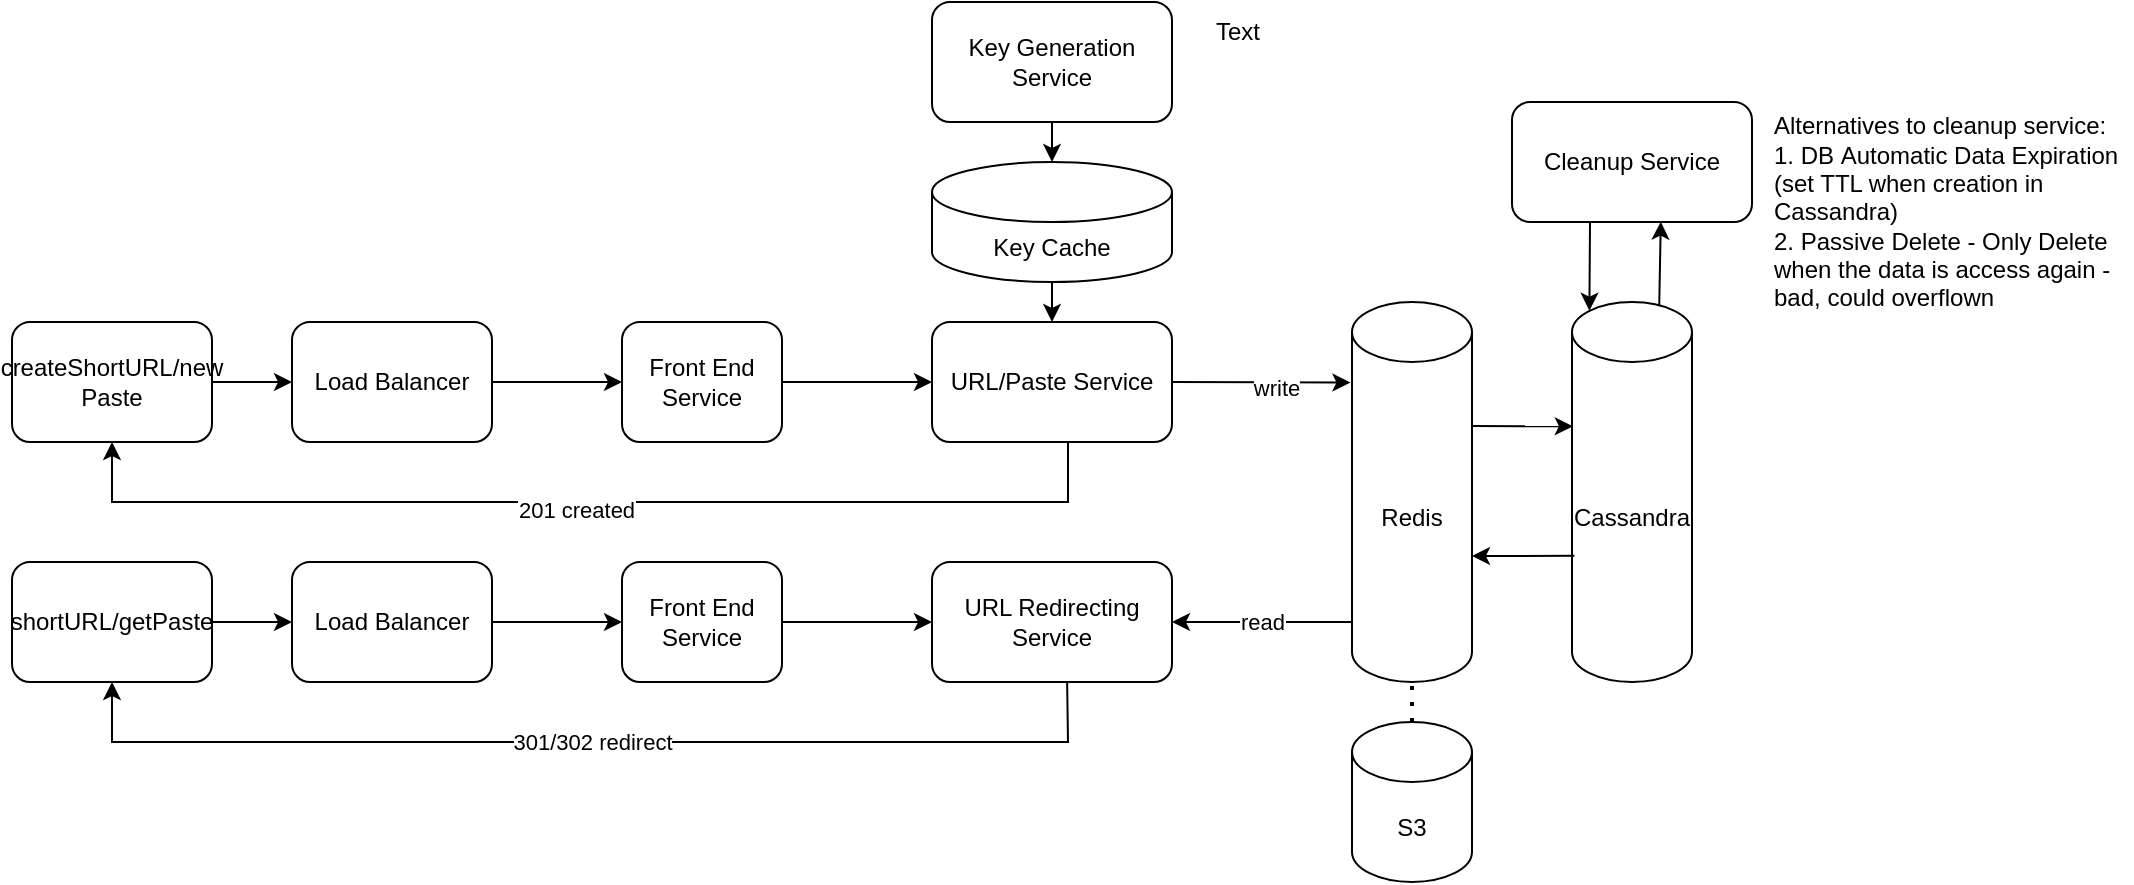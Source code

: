<mxfile version="21.6.2" type="github">
  <diagram name="Page-1" id="gNQH_gU16ZZKBDsQbHNw">
    <mxGraphModel dx="1562" dy="837" grid="1" gridSize="10" guides="1" tooltips="1" connect="1" arrows="1" fold="1" page="1" pageScale="1" pageWidth="850" pageHeight="1100" math="0" shadow="0">
      <root>
        <mxCell id="0" />
        <mxCell id="1" parent="0" />
        <mxCell id="5ViKv1JCg8p07AZtkxQX-1" value="createShortURL/new Paste" style="rounded=1;whiteSpace=wrap;html=1;" vertex="1" parent="1">
          <mxGeometry x="40" y="350" width="100" height="60" as="geometry" />
        </mxCell>
        <mxCell id="5ViKv1JCg8p07AZtkxQX-4" value="Cassandra" style="shape=cylinder3;whiteSpace=wrap;html=1;boundedLbl=1;backgroundOutline=1;size=15;" vertex="1" parent="1">
          <mxGeometry x="820" y="340" width="60" height="190" as="geometry" />
        </mxCell>
        <mxCell id="5ViKv1JCg8p07AZtkxQX-5" value="URL/Paste Service" style="rounded=1;whiteSpace=wrap;html=1;" vertex="1" parent="1">
          <mxGeometry x="500" y="350" width="120" height="60" as="geometry" />
        </mxCell>
        <mxCell id="5ViKv1JCg8p07AZtkxQX-7" value="" style="endArrow=classic;html=1;rounded=0;exitX=1;exitY=0.5;exitDx=0;exitDy=0;entryX=-0.013;entryY=0.212;entryDx=0;entryDy=0;entryPerimeter=0;" edge="1" parent="1" source="5ViKv1JCg8p07AZtkxQX-5" target="5ViKv1JCg8p07AZtkxQX-41">
          <mxGeometry width="50" height="50" relative="1" as="geometry">
            <mxPoint x="640" y="430" as="sourcePoint" />
            <mxPoint x="690" y="380" as="targetPoint" />
          </mxGeometry>
        </mxCell>
        <mxCell id="5ViKv1JCg8p07AZtkxQX-8" value="write" style="edgeLabel;html=1;align=center;verticalAlign=middle;resizable=0;points=[];" vertex="1" connectable="0" parent="5ViKv1JCg8p07AZtkxQX-7">
          <mxGeometry x="0.161" y="-3" relative="1" as="geometry">
            <mxPoint as="offset" />
          </mxGeometry>
        </mxCell>
        <mxCell id="5ViKv1JCg8p07AZtkxQX-9" value="shortURL/getPaste" style="rounded=1;whiteSpace=wrap;html=1;" vertex="1" parent="1">
          <mxGeometry x="40" y="470" width="100" height="60" as="geometry" />
        </mxCell>
        <mxCell id="5ViKv1JCg8p07AZtkxQX-11" value="URL Redirecting Service" style="rounded=1;whiteSpace=wrap;html=1;" vertex="1" parent="1">
          <mxGeometry x="500" y="470" width="120" height="60" as="geometry" />
        </mxCell>
        <mxCell id="5ViKv1JCg8p07AZtkxQX-14" value="read" style="endArrow=classic;html=1;rounded=0;entryX=1;entryY=0.5;entryDx=0;entryDy=0;" edge="1" parent="1" target="5ViKv1JCg8p07AZtkxQX-11">
          <mxGeometry width="50" height="50" relative="1" as="geometry">
            <mxPoint x="710" y="500" as="sourcePoint" />
            <mxPoint x="740" y="520" as="targetPoint" />
          </mxGeometry>
        </mxCell>
        <mxCell id="5ViKv1JCg8p07AZtkxQX-18" value="Key Generation Service" style="rounded=1;whiteSpace=wrap;html=1;" vertex="1" parent="1">
          <mxGeometry x="500" y="190" width="120" height="60" as="geometry" />
        </mxCell>
        <mxCell id="5ViKv1JCg8p07AZtkxQX-21" value="Load Balancer" style="rounded=1;whiteSpace=wrap;html=1;" vertex="1" parent="1">
          <mxGeometry x="180" y="350" width="100" height="60" as="geometry" />
        </mxCell>
        <mxCell id="5ViKv1JCg8p07AZtkxQX-22" value="" style="endArrow=classic;html=1;rounded=0;exitX=1;exitY=0.5;exitDx=0;exitDy=0;entryX=0;entryY=0.5;entryDx=0;entryDy=0;" edge="1" parent="1" source="5ViKv1JCg8p07AZtkxQX-21" target="5ViKv1JCg8p07AZtkxQX-28">
          <mxGeometry width="50" height="50" relative="1" as="geometry">
            <mxPoint x="320" y="440" as="sourcePoint" />
            <mxPoint x="340" y="380" as="targetPoint" />
          </mxGeometry>
        </mxCell>
        <mxCell id="5ViKv1JCg8p07AZtkxQX-27" value="" style="endArrow=classic;html=1;rounded=0;exitX=1;exitY=0.5;exitDx=0;exitDy=0;entryX=0;entryY=0.5;entryDx=0;entryDy=0;" edge="1" parent="1" source="5ViKv1JCg8p07AZtkxQX-1" target="5ViKv1JCg8p07AZtkxQX-21">
          <mxGeometry width="50" height="50" relative="1" as="geometry">
            <mxPoint x="190" y="280" as="sourcePoint" />
            <mxPoint x="240" y="230" as="targetPoint" />
          </mxGeometry>
        </mxCell>
        <mxCell id="5ViKv1JCg8p07AZtkxQX-28" value="Front End Service" style="rounded=1;whiteSpace=wrap;html=1;" vertex="1" parent="1">
          <mxGeometry x="345" y="350" width="80" height="60" as="geometry" />
        </mxCell>
        <mxCell id="5ViKv1JCg8p07AZtkxQX-29" value="Load Balancer" style="rounded=1;whiteSpace=wrap;html=1;" vertex="1" parent="1">
          <mxGeometry x="180" y="470" width="100" height="60" as="geometry" />
        </mxCell>
        <mxCell id="5ViKv1JCg8p07AZtkxQX-30" value="" style="endArrow=classic;html=1;rounded=0;exitX=1;exitY=0.5;exitDx=0;exitDy=0;entryX=0;entryY=0.5;entryDx=0;entryDy=0;" edge="1" parent="1" source="5ViKv1JCg8p07AZtkxQX-29" target="5ViKv1JCg8p07AZtkxQX-32">
          <mxGeometry width="50" height="50" relative="1" as="geometry">
            <mxPoint x="320" y="560" as="sourcePoint" />
            <mxPoint x="340" y="500" as="targetPoint" />
          </mxGeometry>
        </mxCell>
        <mxCell id="5ViKv1JCg8p07AZtkxQX-31" value="" style="endArrow=classic;html=1;rounded=0;exitX=1;exitY=0.5;exitDx=0;exitDy=0;entryX=0;entryY=0.5;entryDx=0;entryDy=0;" edge="1" parent="1" target="5ViKv1JCg8p07AZtkxQX-29">
          <mxGeometry width="50" height="50" relative="1" as="geometry">
            <mxPoint x="140" y="500" as="sourcePoint" />
            <mxPoint x="240" y="350" as="targetPoint" />
          </mxGeometry>
        </mxCell>
        <mxCell id="5ViKv1JCg8p07AZtkxQX-32" value="Front End Service" style="rounded=1;whiteSpace=wrap;html=1;" vertex="1" parent="1">
          <mxGeometry x="345" y="470" width="80" height="60" as="geometry" />
        </mxCell>
        <mxCell id="5ViKv1JCg8p07AZtkxQX-33" value="" style="endArrow=classic;html=1;rounded=0;exitX=1;exitY=0.5;exitDx=0;exitDy=0;entryX=0;entryY=0.5;entryDx=0;entryDy=0;" edge="1" parent="1" source="5ViKv1JCg8p07AZtkxQX-28" target="5ViKv1JCg8p07AZtkxQX-5">
          <mxGeometry width="50" height="50" relative="1" as="geometry">
            <mxPoint x="440" y="480" as="sourcePoint" />
            <mxPoint x="490" y="430" as="targetPoint" />
          </mxGeometry>
        </mxCell>
        <mxCell id="5ViKv1JCg8p07AZtkxQX-34" value="" style="endArrow=classic;html=1;rounded=0;exitX=1;exitY=0.5;exitDx=0;exitDy=0;entryX=0;entryY=0.5;entryDx=0;entryDy=0;" edge="1" parent="1" source="5ViKv1JCg8p07AZtkxQX-32" target="5ViKv1JCg8p07AZtkxQX-11">
          <mxGeometry width="50" height="50" relative="1" as="geometry">
            <mxPoint x="510" y="630" as="sourcePoint" />
            <mxPoint x="560" y="580" as="targetPoint" />
          </mxGeometry>
        </mxCell>
        <mxCell id="5ViKv1JCg8p07AZtkxQX-35" value="" style="endArrow=classic;html=1;rounded=0;exitX=0.563;exitY=0.997;exitDx=0;exitDy=0;exitPerimeter=0;entryX=0.5;entryY=1;entryDx=0;entryDy=0;" edge="1" parent="1" source="5ViKv1JCg8p07AZtkxQX-11" target="5ViKv1JCg8p07AZtkxQX-9">
          <mxGeometry width="50" height="50" relative="1" as="geometry">
            <mxPoint x="550" y="680" as="sourcePoint" />
            <mxPoint x="80" y="560" as="targetPoint" />
            <Array as="points">
              <mxPoint x="568" y="560" />
              <mxPoint x="90" y="560" />
            </Array>
          </mxGeometry>
        </mxCell>
        <mxCell id="5ViKv1JCg8p07AZtkxQX-38" value="301/302 redirect" style="edgeLabel;html=1;align=center;verticalAlign=middle;resizable=0;points=[];" vertex="1" connectable="0" parent="5ViKv1JCg8p07AZtkxQX-35">
          <mxGeometry x="-0.062" relative="1" as="geometry">
            <mxPoint x="-16" as="offset" />
          </mxGeometry>
        </mxCell>
        <mxCell id="5ViKv1JCg8p07AZtkxQX-36" value="" style="endArrow=classic;html=1;rounded=0;exitX=0.563;exitY=0.997;exitDx=0;exitDy=0;exitPerimeter=0;entryX=0.5;entryY=1;entryDx=0;entryDy=0;" edge="1" parent="1">
          <mxGeometry width="50" height="50" relative="1" as="geometry">
            <mxPoint x="568" y="410" as="sourcePoint" />
            <mxPoint x="90" y="410" as="targetPoint" />
            <Array as="points">
              <mxPoint x="568" y="440" />
              <mxPoint x="90" y="440" />
            </Array>
          </mxGeometry>
        </mxCell>
        <mxCell id="5ViKv1JCg8p07AZtkxQX-37" value="201 created" style="edgeLabel;html=1;align=center;verticalAlign=middle;resizable=0;points=[];" vertex="1" connectable="0" parent="5ViKv1JCg8p07AZtkxQX-36">
          <mxGeometry x="0.027" y="4" relative="1" as="geometry">
            <mxPoint as="offset" />
          </mxGeometry>
        </mxCell>
        <mxCell id="5ViKv1JCg8p07AZtkxQX-41" value="Redis" style="shape=cylinder3;whiteSpace=wrap;html=1;boundedLbl=1;backgroundOutline=1;size=15;" vertex="1" parent="1">
          <mxGeometry x="710" y="340" width="60" height="190" as="geometry" />
        </mxCell>
        <mxCell id="5ViKv1JCg8p07AZtkxQX-42" value="" style="endArrow=classic;html=1;rounded=0;entryX=0.007;entryY=0.327;entryDx=0;entryDy=0;entryPerimeter=0;" edge="1" parent="1" target="5ViKv1JCg8p07AZtkxQX-4">
          <mxGeometry width="50" height="50" relative="1" as="geometry">
            <mxPoint x="770" y="402" as="sourcePoint" />
            <mxPoint x="850" y="370" as="targetPoint" />
          </mxGeometry>
        </mxCell>
        <mxCell id="5ViKv1JCg8p07AZtkxQX-43" value="" style="endArrow=classic;html=1;rounded=0;exitX=0.02;exitY=0.668;exitDx=0;exitDy=0;exitPerimeter=0;" edge="1" parent="1" source="5ViKv1JCg8p07AZtkxQX-4">
          <mxGeometry width="50" height="50" relative="1" as="geometry">
            <mxPoint x="770" y="620" as="sourcePoint" />
            <mxPoint x="770" y="467" as="targetPoint" />
          </mxGeometry>
        </mxCell>
        <mxCell id="5ViKv1JCg8p07AZtkxQX-45" value="Key Cache" style="shape=cylinder3;whiteSpace=wrap;html=1;boundedLbl=1;backgroundOutline=1;size=15;" vertex="1" parent="1">
          <mxGeometry x="500" y="270" width="120" height="60" as="geometry" />
        </mxCell>
        <mxCell id="5ViKv1JCg8p07AZtkxQX-46" value="" style="endArrow=classic;html=1;rounded=0;exitX=0.5;exitY=1;exitDx=0;exitDy=0;entryX=0.5;entryY=0;entryDx=0;entryDy=0;entryPerimeter=0;" edge="1" parent="1" source="5ViKv1JCg8p07AZtkxQX-18" target="5ViKv1JCg8p07AZtkxQX-45">
          <mxGeometry width="50" height="50" relative="1" as="geometry">
            <mxPoint x="680" y="340" as="sourcePoint" />
            <mxPoint x="730" y="290" as="targetPoint" />
          </mxGeometry>
        </mxCell>
        <mxCell id="5ViKv1JCg8p07AZtkxQX-47" value="" style="endArrow=classic;html=1;rounded=0;exitX=0.5;exitY=1;exitDx=0;exitDy=0;exitPerimeter=0;entryX=0.5;entryY=0;entryDx=0;entryDy=0;" edge="1" parent="1" source="5ViKv1JCg8p07AZtkxQX-45" target="5ViKv1JCg8p07AZtkxQX-5">
          <mxGeometry width="50" height="50" relative="1" as="geometry">
            <mxPoint x="640" y="340" as="sourcePoint" />
            <mxPoint x="690" y="290" as="targetPoint" />
          </mxGeometry>
        </mxCell>
        <mxCell id="5ViKv1JCg8p07AZtkxQX-48" value="Cleanup Service" style="rounded=1;whiteSpace=wrap;html=1;" vertex="1" parent="1">
          <mxGeometry x="790" y="240" width="120" height="60" as="geometry" />
        </mxCell>
        <mxCell id="5ViKv1JCg8p07AZtkxQX-49" value="" style="endArrow=classic;html=1;rounded=0;entryX=0.145;entryY=0;entryDx=0;entryDy=4.35;entryPerimeter=0;" edge="1" parent="1" target="5ViKv1JCg8p07AZtkxQX-4">
          <mxGeometry width="50" height="50" relative="1" as="geometry">
            <mxPoint x="829" y="300" as="sourcePoint" />
            <mxPoint x="1010" y="360" as="targetPoint" />
          </mxGeometry>
        </mxCell>
        <mxCell id="5ViKv1JCg8p07AZtkxQX-50" value="" style="endArrow=classic;html=1;rounded=0;entryX=0.62;entryY=0.997;entryDx=0;entryDy=0;entryPerimeter=0;exitX=0.727;exitY=0.009;exitDx=0;exitDy=0;exitPerimeter=0;" edge="1" parent="1" source="5ViKv1JCg8p07AZtkxQX-4" target="5ViKv1JCg8p07AZtkxQX-48">
          <mxGeometry width="50" height="50" relative="1" as="geometry">
            <mxPoint x="910" y="380" as="sourcePoint" />
            <mxPoint x="960" y="330" as="targetPoint" />
          </mxGeometry>
        </mxCell>
        <mxCell id="5ViKv1JCg8p07AZtkxQX-51" value="&lt;div style=&quot;text-align: left;&quot;&gt;&lt;span style=&quot;background-color: initial;&quot;&gt;Alternatives to cleanup service:&lt;/span&gt;&lt;/div&gt;&lt;div style=&quot;text-align: left;&quot;&gt;&lt;span style=&quot;background-color: initial;&quot;&gt;1. DB&amp;nbsp;Automatic Data Expiration (set TTL when creation in Cassandra)&lt;/span&gt;&lt;/div&gt;&lt;div style=&quot;text-align: left;&quot;&gt;&lt;span style=&quot;background-color: initial;&quot;&gt;2. Passive Delete - Only Delete when the data is access again - bad, could overflown&lt;/span&gt;&lt;/div&gt;" style="text;html=1;strokeColor=none;fillColor=none;align=center;verticalAlign=middle;whiteSpace=wrap;rounded=0;" vertex="1" parent="1">
          <mxGeometry x="920" y="240" width="180" height="110" as="geometry" />
        </mxCell>
        <mxCell id="5ViKv1JCg8p07AZtkxQX-53" value="Text" style="text;html=1;strokeColor=none;fillColor=none;align=left;verticalAlign=middle;whiteSpace=wrap;rounded=0;" vertex="1" parent="1">
          <mxGeometry x="640" y="190" width="60" height="30" as="geometry" />
        </mxCell>
        <mxCell id="5ViKv1JCg8p07AZtkxQX-55" value="S3" style="shape=cylinder3;whiteSpace=wrap;html=1;boundedLbl=1;backgroundOutline=1;size=15;" vertex="1" parent="1">
          <mxGeometry x="710" y="550" width="60" height="80" as="geometry" />
        </mxCell>
        <mxCell id="5ViKv1JCg8p07AZtkxQX-56" value="" style="endArrow=none;dashed=1;html=1;dashPattern=1 3;strokeWidth=2;rounded=0;entryX=0.5;entryY=1;entryDx=0;entryDy=0;entryPerimeter=0;exitX=0.5;exitY=0;exitDx=0;exitDy=0;exitPerimeter=0;" edge="1" parent="1" source="5ViKv1JCg8p07AZtkxQX-55">
          <mxGeometry width="50" height="50" relative="1" as="geometry">
            <mxPoint x="640" y="620" as="sourcePoint" />
            <mxPoint x="740" y="530" as="targetPoint" />
          </mxGeometry>
        </mxCell>
      </root>
    </mxGraphModel>
  </diagram>
</mxfile>
